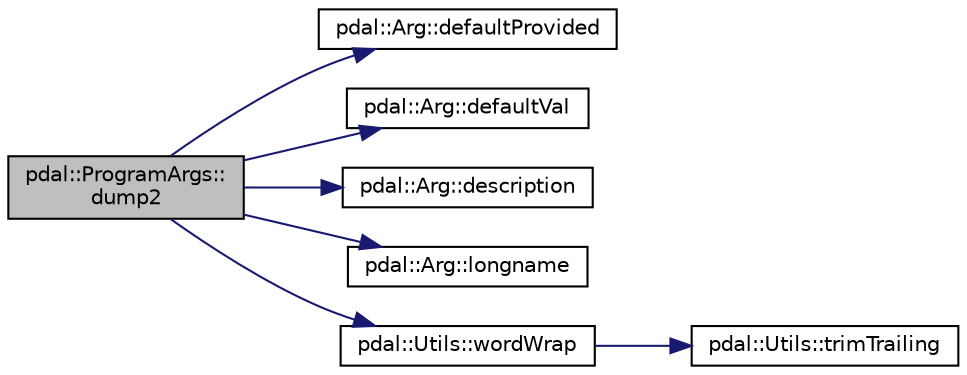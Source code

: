 digraph "pdal::ProgramArgs::dump2"
{
  edge [fontname="Helvetica",fontsize="10",labelfontname="Helvetica",labelfontsize="10"];
  node [fontname="Helvetica",fontsize="10",shape=record];
  rankdir="LR";
  Node1 [label="pdal::ProgramArgs::\ldump2",height=0.2,width=0.4,color="black", fillcolor="grey75", style="filled", fontcolor="black"];
  Node1 -> Node2 [color="midnightblue",fontsize="10",style="solid",fontname="Helvetica"];
  Node2 [label="pdal::Arg::defaultProvided",height=0.2,width=0.4,color="black", fillcolor="white", style="filled",URL="$classpdal_1_1Arg.html#a5474e3f2b309a7ed83d9b0362317ee06"];
  Node1 -> Node3 [color="midnightblue",fontsize="10",style="solid",fontname="Helvetica"];
  Node3 [label="pdal::Arg::defaultVal",height=0.2,width=0.4,color="black", fillcolor="white", style="filled",URL="$classpdal_1_1Arg.html#a0be56e7a8f733281dc53212b0d75c85c"];
  Node1 -> Node4 [color="midnightblue",fontsize="10",style="solid",fontname="Helvetica"];
  Node4 [label="pdal::Arg::description",height=0.2,width=0.4,color="black", fillcolor="white", style="filled",URL="$classpdal_1_1Arg.html#a3018ba91f8251d33c1c41fc28406dcb1"];
  Node1 -> Node5 [color="midnightblue",fontsize="10",style="solid",fontname="Helvetica"];
  Node5 [label="pdal::Arg::longname",height=0.2,width=0.4,color="black", fillcolor="white", style="filled",URL="$classpdal_1_1Arg.html#a70d1a737ace051dea6625311aa7ef073"];
  Node1 -> Node6 [color="midnightblue",fontsize="10",style="solid",fontname="Helvetica"];
  Node6 [label="pdal::Utils::wordWrap",height=0.2,width=0.4,color="black", fillcolor="white", style="filled",URL="$namespacepdal_1_1Utils.html#aa378eb082b365411cba12fa0d72d0fa9"];
  Node6 -> Node7 [color="midnightblue",fontsize="10",style="solid",fontname="Helvetica"];
  Node7 [label="pdal::Utils::trimTrailing",height=0.2,width=0.4,color="black", fillcolor="white", style="filled",URL="$namespacepdal_1_1Utils.html#afed0ad4146baafd1973c85e1508ade73"];
}
